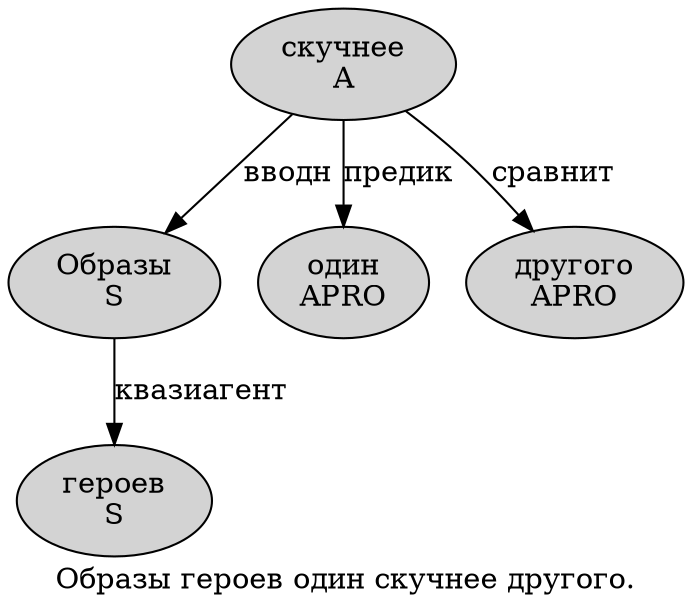 digraph SENTENCE_2577 {
	graph [label="Образы героев один скучнее другого."]
	node [style=filled]
		0 [label="Образы
S" color="" fillcolor=lightgray penwidth=1 shape=ellipse]
		1 [label="героев
S" color="" fillcolor=lightgray penwidth=1 shape=ellipse]
		2 [label="один
APRO" color="" fillcolor=lightgray penwidth=1 shape=ellipse]
		3 [label="скучнее
A" color="" fillcolor=lightgray penwidth=1 shape=ellipse]
		4 [label="другого
APRO" color="" fillcolor=lightgray penwidth=1 shape=ellipse]
			3 -> 0 [label="вводн"]
			3 -> 2 [label="предик"]
			3 -> 4 [label="сравнит"]
			0 -> 1 [label="квазиагент"]
}
